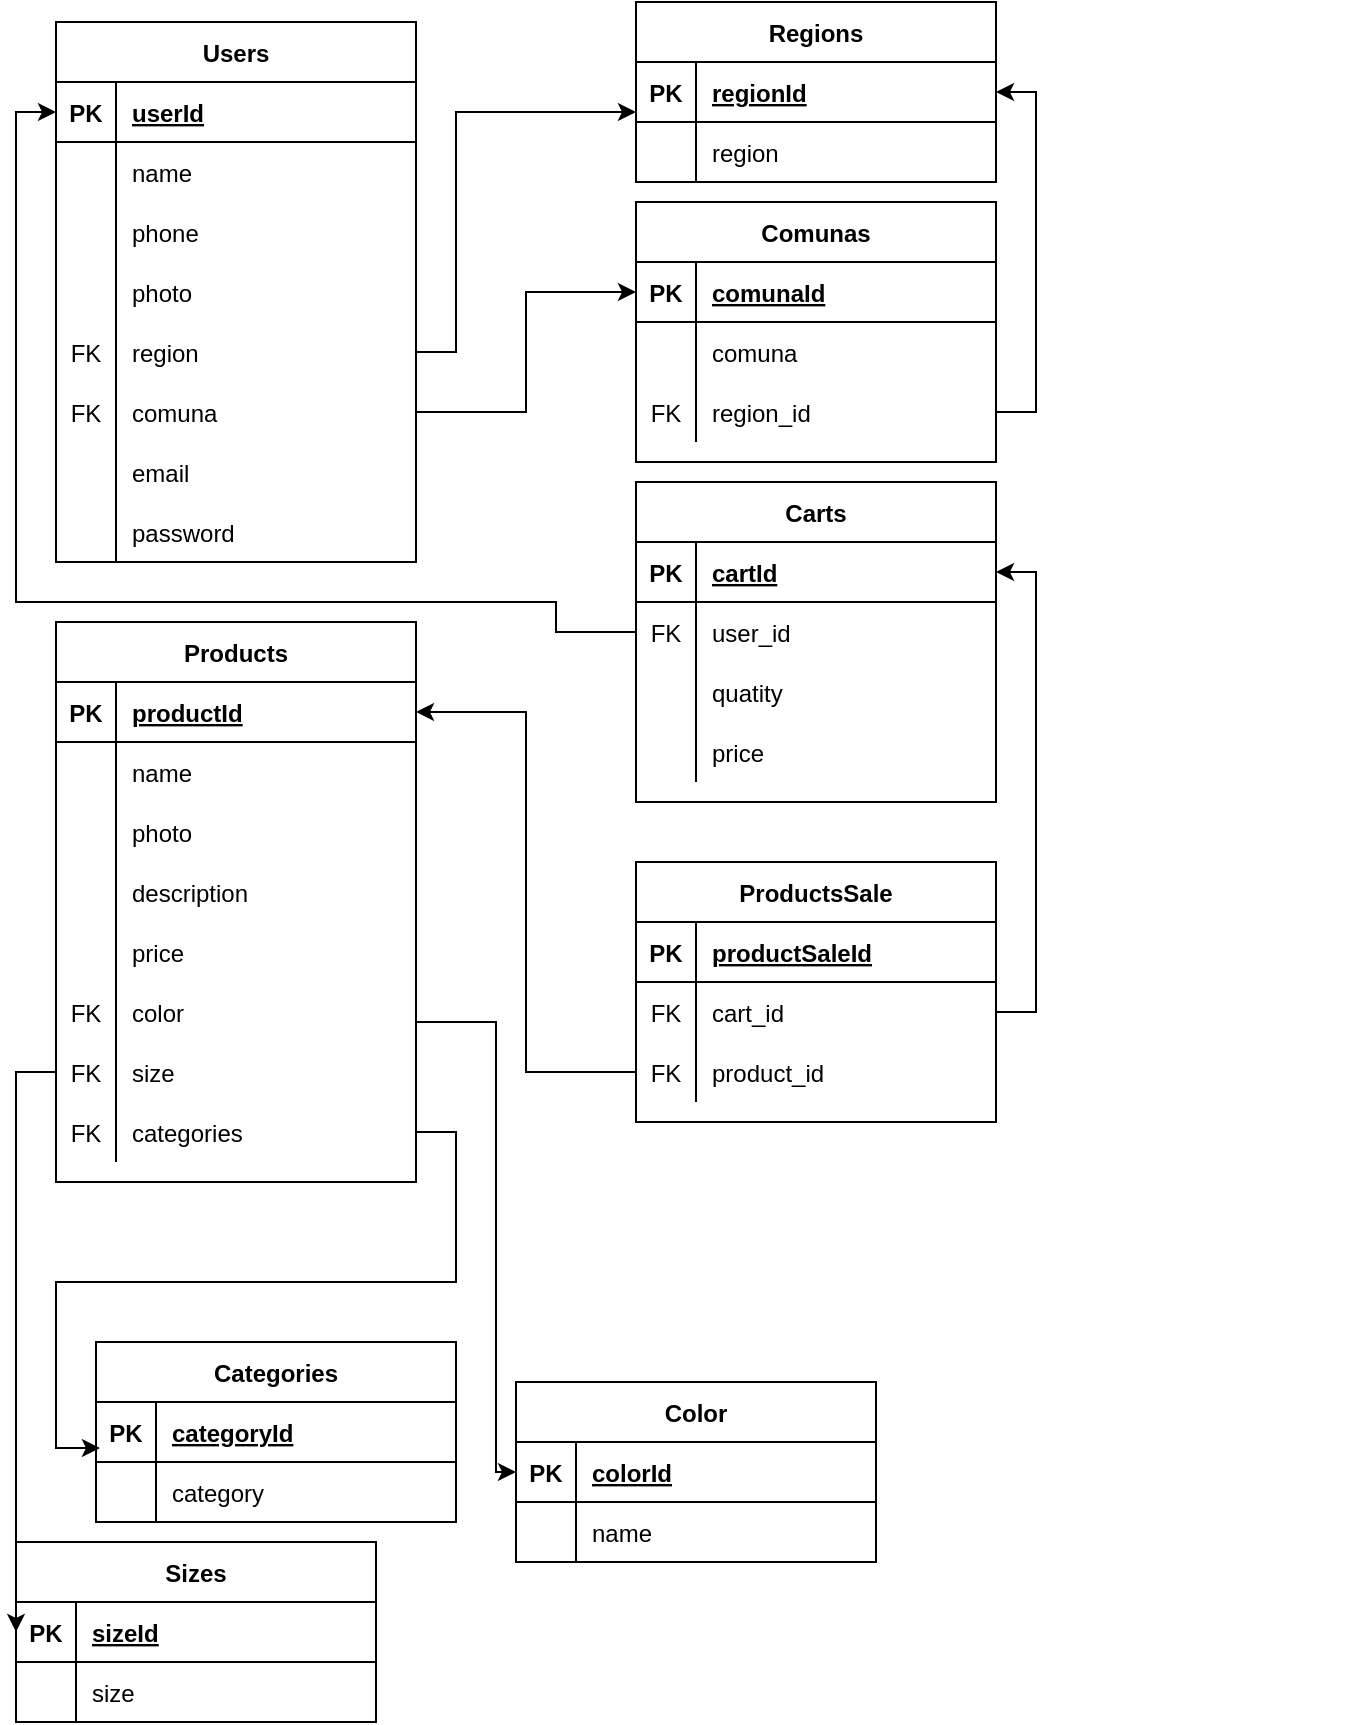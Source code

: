 <mxfile version="14.6.2" type="github">
  <diagram id="eKmeG7Pe0nA2a5U6Nq7D" name="Page-1">
    <mxGraphModel dx="1422" dy="762" grid="1" gridSize="10" guides="1" tooltips="1" connect="1" arrows="1" fold="1" page="1" pageScale="1" pageWidth="827" pageHeight="1169" math="0" shadow="0">
      <root>
        <mxCell id="0" />
        <mxCell id="1" parent="0" />
        <mxCell id="IjkU4p1Ry7HqAlJTSLxm-30" value="" style="group" vertex="1" connectable="0" parent="1">
          <mxGeometry x="500" y="310" width="180" height="280" as="geometry" />
        </mxCell>
        <mxCell id="IjkU4p1Ry7HqAlJTSLxm-31" value="" style="group" vertex="1" connectable="0" parent="IjkU4p1Ry7HqAlJTSLxm-30">
          <mxGeometry x="-470" y="-290" width="180" height="280" as="geometry" />
        </mxCell>
        <mxCell id="IjkU4p1Ry7HqAlJTSLxm-1" value="Users" style="shape=table;startSize=30;container=1;collapsible=1;childLayout=tableLayout;fixedRows=1;rowLines=0;fontStyle=1;align=center;resizeLast=1;" vertex="1" parent="IjkU4p1Ry7HqAlJTSLxm-31">
          <mxGeometry width="180" height="270" as="geometry" />
        </mxCell>
        <mxCell id="IjkU4p1Ry7HqAlJTSLxm-2" value="" style="shape=partialRectangle;collapsible=0;dropTarget=0;pointerEvents=0;fillColor=none;top=0;left=0;bottom=1;right=0;points=[[0,0.5],[1,0.5]];portConstraint=eastwest;" vertex="1" parent="IjkU4p1Ry7HqAlJTSLxm-1">
          <mxGeometry y="30" width="180" height="30" as="geometry" />
        </mxCell>
        <mxCell id="IjkU4p1Ry7HqAlJTSLxm-3" value="PK" style="shape=partialRectangle;connectable=0;fillColor=none;top=0;left=0;bottom=0;right=0;fontStyle=1;overflow=hidden;" vertex="1" parent="IjkU4p1Ry7HqAlJTSLxm-2">
          <mxGeometry width="30" height="30" as="geometry" />
        </mxCell>
        <mxCell id="IjkU4p1Ry7HqAlJTSLxm-4" value="userId" style="shape=partialRectangle;connectable=0;fillColor=none;top=0;left=0;bottom=0;right=0;align=left;spacingLeft=6;fontStyle=5;overflow=hidden;" vertex="1" parent="IjkU4p1Ry7HqAlJTSLxm-2">
          <mxGeometry x="30" width="150" height="30" as="geometry" />
        </mxCell>
        <mxCell id="IjkU4p1Ry7HqAlJTSLxm-5" value="" style="shape=partialRectangle;collapsible=0;dropTarget=0;pointerEvents=0;fillColor=none;top=0;left=0;bottom=0;right=0;points=[[0,0.5],[1,0.5]];portConstraint=eastwest;" vertex="1" parent="IjkU4p1Ry7HqAlJTSLxm-1">
          <mxGeometry y="60" width="180" height="30" as="geometry" />
        </mxCell>
        <mxCell id="IjkU4p1Ry7HqAlJTSLxm-6" value="" style="shape=partialRectangle;connectable=0;fillColor=none;top=0;left=0;bottom=0;right=0;editable=1;overflow=hidden;" vertex="1" parent="IjkU4p1Ry7HqAlJTSLxm-5">
          <mxGeometry width="30" height="30" as="geometry" />
        </mxCell>
        <mxCell id="IjkU4p1Ry7HqAlJTSLxm-7" value="name" style="shape=partialRectangle;connectable=0;fillColor=none;top=0;left=0;bottom=0;right=0;align=left;spacingLeft=6;overflow=hidden;" vertex="1" parent="IjkU4p1Ry7HqAlJTSLxm-5">
          <mxGeometry x="30" width="150" height="30" as="geometry" />
        </mxCell>
        <mxCell id="IjkU4p1Ry7HqAlJTSLxm-8" value="" style="shape=partialRectangle;collapsible=0;dropTarget=0;pointerEvents=0;fillColor=none;top=0;left=0;bottom=0;right=0;points=[[0,0.5],[1,0.5]];portConstraint=eastwest;" vertex="1" parent="IjkU4p1Ry7HqAlJTSLxm-1">
          <mxGeometry y="90" width="180" height="30" as="geometry" />
        </mxCell>
        <mxCell id="IjkU4p1Ry7HqAlJTSLxm-9" value="" style="shape=partialRectangle;connectable=0;fillColor=none;top=0;left=0;bottom=0;right=0;editable=1;overflow=hidden;" vertex="1" parent="IjkU4p1Ry7HqAlJTSLxm-8">
          <mxGeometry width="30" height="30" as="geometry" />
        </mxCell>
        <mxCell id="IjkU4p1Ry7HqAlJTSLxm-10" value="phone" style="shape=partialRectangle;connectable=0;fillColor=none;top=0;left=0;bottom=0;right=0;align=left;spacingLeft=6;overflow=hidden;" vertex="1" parent="IjkU4p1Ry7HqAlJTSLxm-8">
          <mxGeometry x="30" width="150" height="30" as="geometry" />
        </mxCell>
        <mxCell id="IjkU4p1Ry7HqAlJTSLxm-11" value="" style="shape=partialRectangle;collapsible=0;dropTarget=0;pointerEvents=0;fillColor=none;top=0;left=0;bottom=0;right=0;points=[[0,0.5],[1,0.5]];portConstraint=eastwest;" vertex="1" parent="IjkU4p1Ry7HqAlJTSLxm-1">
          <mxGeometry y="120" width="180" height="30" as="geometry" />
        </mxCell>
        <mxCell id="IjkU4p1Ry7HqAlJTSLxm-12" value="" style="shape=partialRectangle;connectable=0;fillColor=none;top=0;left=0;bottom=0;right=0;editable=1;overflow=hidden;" vertex="1" parent="IjkU4p1Ry7HqAlJTSLxm-11">
          <mxGeometry width="30" height="30" as="geometry" />
        </mxCell>
        <mxCell id="IjkU4p1Ry7HqAlJTSLxm-13" value="photo" style="shape=partialRectangle;connectable=0;fillColor=none;top=0;left=0;bottom=0;right=0;align=left;spacingLeft=6;overflow=hidden;" vertex="1" parent="IjkU4p1Ry7HqAlJTSLxm-11">
          <mxGeometry x="30" width="150" height="30" as="geometry" />
        </mxCell>
        <mxCell id="IjkU4p1Ry7HqAlJTSLxm-48" value="" style="shape=partialRectangle;collapsible=0;dropTarget=0;pointerEvents=0;fillColor=none;top=0;left=0;bottom=0;right=0;points=[[0,0.5],[1,0.5]];portConstraint=eastwest;" vertex="1" parent="IjkU4p1Ry7HqAlJTSLxm-1">
          <mxGeometry y="150" width="180" height="30" as="geometry" />
        </mxCell>
        <mxCell id="IjkU4p1Ry7HqAlJTSLxm-49" value="FK" style="shape=partialRectangle;connectable=0;fillColor=none;top=0;left=0;bottom=0;right=0;editable=1;overflow=hidden;" vertex="1" parent="IjkU4p1Ry7HqAlJTSLxm-48">
          <mxGeometry width="30" height="30" as="geometry" />
        </mxCell>
        <mxCell id="IjkU4p1Ry7HqAlJTSLxm-50" value="region" style="shape=partialRectangle;connectable=0;fillColor=none;top=0;left=0;bottom=0;right=0;align=left;spacingLeft=6;overflow=hidden;" vertex="1" parent="IjkU4p1Ry7HqAlJTSLxm-48">
          <mxGeometry x="30" width="150" height="30" as="geometry" />
        </mxCell>
        <mxCell id="IjkU4p1Ry7HqAlJTSLxm-67" value="" style="shape=partialRectangle;collapsible=0;dropTarget=0;pointerEvents=0;fillColor=none;top=0;left=0;bottom=0;right=0;points=[[0,0.5],[1,0.5]];portConstraint=eastwest;" vertex="1" parent="IjkU4p1Ry7HqAlJTSLxm-1">
          <mxGeometry y="180" width="180" height="30" as="geometry" />
        </mxCell>
        <mxCell id="IjkU4p1Ry7HqAlJTSLxm-68" value="" style="shape=partialRectangle;connectable=0;fillColor=none;top=0;left=0;bottom=0;right=0;editable=1;overflow=hidden;" vertex="1" parent="IjkU4p1Ry7HqAlJTSLxm-67">
          <mxGeometry width="30" height="30" as="geometry" />
        </mxCell>
        <mxCell id="IjkU4p1Ry7HqAlJTSLxm-69" value="comuna" style="shape=partialRectangle;connectable=0;fillColor=none;top=0;left=0;bottom=0;right=0;align=left;spacingLeft=6;overflow=hidden;" vertex="1" parent="IjkU4p1Ry7HqAlJTSLxm-67">
          <mxGeometry x="30" width="150" height="30" as="geometry" />
        </mxCell>
        <mxCell id="IjkU4p1Ry7HqAlJTSLxm-70" value="" style="shape=partialRectangle;collapsible=0;dropTarget=0;pointerEvents=0;fillColor=none;top=0;left=0;bottom=0;right=0;points=[[0,0.5],[1,0.5]];portConstraint=eastwest;" vertex="1" parent="IjkU4p1Ry7HqAlJTSLxm-1">
          <mxGeometry y="210" width="180" height="30" as="geometry" />
        </mxCell>
        <mxCell id="IjkU4p1Ry7HqAlJTSLxm-71" value="" style="shape=partialRectangle;connectable=0;fillColor=none;top=0;left=0;bottom=0;right=0;editable=1;overflow=hidden;" vertex="1" parent="IjkU4p1Ry7HqAlJTSLxm-70">
          <mxGeometry width="30" height="30" as="geometry" />
        </mxCell>
        <mxCell id="IjkU4p1Ry7HqAlJTSLxm-72" value="email" style="shape=partialRectangle;connectable=0;fillColor=none;top=0;left=0;bottom=0;right=0;align=left;spacingLeft=6;overflow=hidden;" vertex="1" parent="IjkU4p1Ry7HqAlJTSLxm-70">
          <mxGeometry x="30" width="150" height="30" as="geometry" />
        </mxCell>
        <mxCell id="IjkU4p1Ry7HqAlJTSLxm-73" value="" style="shape=partialRectangle;collapsible=0;dropTarget=0;pointerEvents=0;fillColor=none;top=0;left=0;bottom=0;right=0;points=[[0,0.5],[1,0.5]];portConstraint=eastwest;" vertex="1" parent="IjkU4p1Ry7HqAlJTSLxm-1">
          <mxGeometry y="240" width="180" height="30" as="geometry" />
        </mxCell>
        <mxCell id="IjkU4p1Ry7HqAlJTSLxm-74" value="" style="shape=partialRectangle;connectable=0;fillColor=none;top=0;left=0;bottom=0;right=0;editable=1;overflow=hidden;" vertex="1" parent="IjkU4p1Ry7HqAlJTSLxm-73">
          <mxGeometry width="30" height="30" as="geometry" />
        </mxCell>
        <mxCell id="IjkU4p1Ry7HqAlJTSLxm-75" value="password" style="shape=partialRectangle;connectable=0;fillColor=none;top=0;left=0;bottom=0;right=0;align=left;spacingLeft=6;overflow=hidden;" vertex="1" parent="IjkU4p1Ry7HqAlJTSLxm-73">
          <mxGeometry x="30" width="150" height="30" as="geometry" />
        </mxCell>
        <mxCell id="IjkU4p1Ry7HqAlJTSLxm-14" value="" style="shape=partialRectangle;collapsible=0;dropTarget=0;pointerEvents=0;fillColor=none;top=0;left=0;bottom=0;right=0;points=[[0,0.5],[1,0.5]];portConstraint=eastwest;" vertex="1" parent="IjkU4p1Ry7HqAlJTSLxm-31">
          <mxGeometry y="150" width="180" height="30" as="geometry" />
        </mxCell>
        <mxCell id="IjkU4p1Ry7HqAlJTSLxm-17" value="" style="shape=partialRectangle;collapsible=0;dropTarget=0;pointerEvents=0;fillColor=none;top=0;left=0;bottom=0;right=0;points=[[0,0.5],[1,0.5]];portConstraint=eastwest;" vertex="1" parent="IjkU4p1Ry7HqAlJTSLxm-31">
          <mxGeometry y="180" width="180" height="30" as="geometry" />
        </mxCell>
        <mxCell id="IjkU4p1Ry7HqAlJTSLxm-18" value="FK" style="shape=partialRectangle;connectable=0;fillColor=none;top=0;left=0;bottom=0;right=0;editable=1;overflow=hidden;" vertex="1" parent="IjkU4p1Ry7HqAlJTSLxm-17">
          <mxGeometry width="30" height="30" as="geometry" />
        </mxCell>
        <mxCell id="IjkU4p1Ry7HqAlJTSLxm-23" value="" style="shape=partialRectangle;collapsible=0;dropTarget=0;pointerEvents=0;fillColor=none;top=0;left=0;bottom=0;right=0;points=[[0,0.5],[1,0.5]];portConstraint=eastwest;" vertex="1" parent="IjkU4p1Ry7HqAlJTSLxm-31">
          <mxGeometry y="245" width="180" height="30" as="geometry" />
        </mxCell>
        <mxCell id="IjkU4p1Ry7HqAlJTSLxm-24" value="" style="shape=partialRectangle;connectable=0;fillColor=none;top=0;left=0;bottom=0;right=0;editable=1;overflow=hidden;" vertex="1" parent="IjkU4p1Ry7HqAlJTSLxm-23">
          <mxGeometry width="30" height="30" as="geometry" />
        </mxCell>
        <mxCell id="IjkU4p1Ry7HqAlJTSLxm-32" value="Products" style="shape=table;startSize=30;container=1;collapsible=1;childLayout=tableLayout;fixedRows=1;rowLines=0;fontStyle=1;align=center;resizeLast=1;" vertex="1" parent="1">
          <mxGeometry x="30" y="320" width="180" height="280" as="geometry" />
        </mxCell>
        <mxCell id="IjkU4p1Ry7HqAlJTSLxm-33" value="" style="shape=partialRectangle;collapsible=0;dropTarget=0;pointerEvents=0;fillColor=none;top=0;left=0;bottom=1;right=0;points=[[0,0.5],[1,0.5]];portConstraint=eastwest;" vertex="1" parent="IjkU4p1Ry7HqAlJTSLxm-32">
          <mxGeometry y="30" width="180" height="30" as="geometry" />
        </mxCell>
        <mxCell id="IjkU4p1Ry7HqAlJTSLxm-34" value="PK" style="shape=partialRectangle;connectable=0;fillColor=none;top=0;left=0;bottom=0;right=0;fontStyle=1;overflow=hidden;" vertex="1" parent="IjkU4p1Ry7HqAlJTSLxm-33">
          <mxGeometry width="30" height="30" as="geometry" />
        </mxCell>
        <mxCell id="IjkU4p1Ry7HqAlJTSLxm-35" value="productId" style="shape=partialRectangle;connectable=0;fillColor=none;top=0;left=0;bottom=0;right=0;align=left;spacingLeft=6;fontStyle=5;overflow=hidden;" vertex="1" parent="IjkU4p1Ry7HqAlJTSLxm-33">
          <mxGeometry x="30" width="150" height="30" as="geometry" />
        </mxCell>
        <mxCell id="IjkU4p1Ry7HqAlJTSLxm-36" value="" style="shape=partialRectangle;collapsible=0;dropTarget=0;pointerEvents=0;fillColor=none;top=0;left=0;bottom=0;right=0;points=[[0,0.5],[1,0.5]];portConstraint=eastwest;" vertex="1" parent="IjkU4p1Ry7HqAlJTSLxm-32">
          <mxGeometry y="60" width="180" height="30" as="geometry" />
        </mxCell>
        <mxCell id="IjkU4p1Ry7HqAlJTSLxm-37" value="" style="shape=partialRectangle;connectable=0;fillColor=none;top=0;left=0;bottom=0;right=0;editable=1;overflow=hidden;" vertex="1" parent="IjkU4p1Ry7HqAlJTSLxm-36">
          <mxGeometry width="30" height="30" as="geometry" />
        </mxCell>
        <mxCell id="IjkU4p1Ry7HqAlJTSLxm-38" value="name" style="shape=partialRectangle;connectable=0;fillColor=none;top=0;left=0;bottom=0;right=0;align=left;spacingLeft=6;overflow=hidden;" vertex="1" parent="IjkU4p1Ry7HqAlJTSLxm-36">
          <mxGeometry x="30" width="150" height="30" as="geometry" />
        </mxCell>
        <mxCell id="IjkU4p1Ry7HqAlJTSLxm-39" value="" style="shape=partialRectangle;collapsible=0;dropTarget=0;pointerEvents=0;fillColor=none;top=0;left=0;bottom=0;right=0;points=[[0,0.5],[1,0.5]];portConstraint=eastwest;" vertex="1" parent="IjkU4p1Ry7HqAlJTSLxm-32">
          <mxGeometry y="90" width="180" height="30" as="geometry" />
        </mxCell>
        <mxCell id="IjkU4p1Ry7HqAlJTSLxm-40" value="" style="shape=partialRectangle;connectable=0;fillColor=none;top=0;left=0;bottom=0;right=0;editable=1;overflow=hidden;" vertex="1" parent="IjkU4p1Ry7HqAlJTSLxm-39">
          <mxGeometry width="30" height="30" as="geometry" />
        </mxCell>
        <mxCell id="IjkU4p1Ry7HqAlJTSLxm-41" value="photo" style="shape=partialRectangle;connectable=0;fillColor=none;top=0;left=0;bottom=0;right=0;align=left;spacingLeft=6;overflow=hidden;" vertex="1" parent="IjkU4p1Ry7HqAlJTSLxm-39">
          <mxGeometry x="30" width="150" height="30" as="geometry" />
        </mxCell>
        <mxCell id="IjkU4p1Ry7HqAlJTSLxm-42" value="" style="shape=partialRectangle;collapsible=0;dropTarget=0;pointerEvents=0;fillColor=none;top=0;left=0;bottom=0;right=0;points=[[0,0.5],[1,0.5]];portConstraint=eastwest;" vertex="1" parent="IjkU4p1Ry7HqAlJTSLxm-32">
          <mxGeometry y="120" width="180" height="30" as="geometry" />
        </mxCell>
        <mxCell id="IjkU4p1Ry7HqAlJTSLxm-43" value="" style="shape=partialRectangle;connectable=0;fillColor=none;top=0;left=0;bottom=0;right=0;editable=1;overflow=hidden;" vertex="1" parent="IjkU4p1Ry7HqAlJTSLxm-42">
          <mxGeometry width="30" height="30" as="geometry" />
        </mxCell>
        <mxCell id="IjkU4p1Ry7HqAlJTSLxm-44" value="description" style="shape=partialRectangle;connectable=0;fillColor=none;top=0;left=0;bottom=0;right=0;align=left;spacingLeft=6;overflow=hidden;" vertex="1" parent="IjkU4p1Ry7HqAlJTSLxm-42">
          <mxGeometry x="30" width="150" height="30" as="geometry" />
        </mxCell>
        <mxCell id="IjkU4p1Ry7HqAlJTSLxm-45" value="" style="shape=partialRectangle;collapsible=0;dropTarget=0;pointerEvents=0;fillColor=none;top=0;left=0;bottom=0;right=0;points=[[0,0.5],[1,0.5]];portConstraint=eastwest;" vertex="1" parent="IjkU4p1Ry7HqAlJTSLxm-32">
          <mxGeometry y="150" width="180" height="30" as="geometry" />
        </mxCell>
        <mxCell id="IjkU4p1Ry7HqAlJTSLxm-46" value="" style="shape=partialRectangle;connectable=0;fillColor=none;top=0;left=0;bottom=0;right=0;editable=1;overflow=hidden;" vertex="1" parent="IjkU4p1Ry7HqAlJTSLxm-45">
          <mxGeometry width="30" height="30" as="geometry" />
        </mxCell>
        <mxCell id="IjkU4p1Ry7HqAlJTSLxm-47" value="price" style="shape=partialRectangle;connectable=0;fillColor=none;top=0;left=0;bottom=0;right=0;align=left;spacingLeft=6;overflow=hidden;" vertex="1" parent="IjkU4p1Ry7HqAlJTSLxm-45">
          <mxGeometry x="30" width="150" height="30" as="geometry" />
        </mxCell>
        <mxCell id="IjkU4p1Ry7HqAlJTSLxm-76" value="" style="shape=partialRectangle;collapsible=0;dropTarget=0;pointerEvents=0;fillColor=none;top=0;left=0;bottom=0;right=0;points=[[0,0.5],[1,0.5]];portConstraint=eastwest;" vertex="1" parent="IjkU4p1Ry7HqAlJTSLxm-32">
          <mxGeometry y="180" width="180" height="30" as="geometry" />
        </mxCell>
        <mxCell id="IjkU4p1Ry7HqAlJTSLxm-77" value="FK" style="shape=partialRectangle;connectable=0;fillColor=none;top=0;left=0;bottom=0;right=0;editable=1;overflow=hidden;" vertex="1" parent="IjkU4p1Ry7HqAlJTSLxm-76">
          <mxGeometry width="30" height="30" as="geometry" />
        </mxCell>
        <mxCell id="IjkU4p1Ry7HqAlJTSLxm-78" value="color" style="shape=partialRectangle;connectable=0;fillColor=none;top=0;left=0;bottom=0;right=0;align=left;spacingLeft=6;overflow=hidden;" vertex="1" parent="IjkU4p1Ry7HqAlJTSLxm-76">
          <mxGeometry x="30" width="150" height="30" as="geometry" />
        </mxCell>
        <mxCell id="IjkU4p1Ry7HqAlJTSLxm-79" value="" style="shape=partialRectangle;collapsible=0;dropTarget=0;pointerEvents=0;fillColor=none;top=0;left=0;bottom=0;right=0;points=[[0,0.5],[1,0.5]];portConstraint=eastwest;" vertex="1" parent="IjkU4p1Ry7HqAlJTSLxm-32">
          <mxGeometry y="210" width="180" height="30" as="geometry" />
        </mxCell>
        <mxCell id="IjkU4p1Ry7HqAlJTSLxm-80" value="FK" style="shape=partialRectangle;connectable=0;fillColor=none;top=0;left=0;bottom=0;right=0;editable=1;overflow=hidden;" vertex="1" parent="IjkU4p1Ry7HqAlJTSLxm-79">
          <mxGeometry width="30" height="30" as="geometry" />
        </mxCell>
        <mxCell id="IjkU4p1Ry7HqAlJTSLxm-81" value="size" style="shape=partialRectangle;connectable=0;fillColor=none;top=0;left=0;bottom=0;right=0;align=left;spacingLeft=6;overflow=hidden;" vertex="1" parent="IjkU4p1Ry7HqAlJTSLxm-79">
          <mxGeometry x="30" width="150" height="30" as="geometry" />
        </mxCell>
        <mxCell id="IjkU4p1Ry7HqAlJTSLxm-82" value="" style="shape=partialRectangle;collapsible=0;dropTarget=0;pointerEvents=0;fillColor=none;top=0;left=0;bottom=0;right=0;points=[[0,0.5],[1,0.5]];portConstraint=eastwest;" vertex="1" parent="IjkU4p1Ry7HqAlJTSLxm-32">
          <mxGeometry y="240" width="180" height="30" as="geometry" />
        </mxCell>
        <mxCell id="IjkU4p1Ry7HqAlJTSLxm-83" value="FK" style="shape=partialRectangle;connectable=0;fillColor=none;top=0;left=0;bottom=0;right=0;editable=1;overflow=hidden;" vertex="1" parent="IjkU4p1Ry7HqAlJTSLxm-82">
          <mxGeometry width="30" height="30" as="geometry" />
        </mxCell>
        <mxCell id="IjkU4p1Ry7HqAlJTSLxm-84" value="categories" style="shape=partialRectangle;connectable=0;fillColor=none;top=0;left=0;bottom=0;right=0;align=left;spacingLeft=6;overflow=hidden;" vertex="1" parent="IjkU4p1Ry7HqAlJTSLxm-82">
          <mxGeometry x="30" width="150" height="30" as="geometry" />
        </mxCell>
        <mxCell id="IjkU4p1Ry7HqAlJTSLxm-85" value="Color" style="shape=table;startSize=30;container=1;collapsible=1;childLayout=tableLayout;fixedRows=1;rowLines=0;fontStyle=1;align=center;resizeLast=1;" vertex="1" parent="1">
          <mxGeometry x="260" y="700" width="180" height="90" as="geometry" />
        </mxCell>
        <mxCell id="IjkU4p1Ry7HqAlJTSLxm-86" value="" style="shape=partialRectangle;collapsible=0;dropTarget=0;pointerEvents=0;fillColor=none;top=0;left=0;bottom=1;right=0;points=[[0,0.5],[1,0.5]];portConstraint=eastwest;" vertex="1" parent="IjkU4p1Ry7HqAlJTSLxm-85">
          <mxGeometry y="30" width="180" height="30" as="geometry" />
        </mxCell>
        <mxCell id="IjkU4p1Ry7HqAlJTSLxm-87" value="PK" style="shape=partialRectangle;connectable=0;fillColor=none;top=0;left=0;bottom=0;right=0;fontStyle=1;overflow=hidden;" vertex="1" parent="IjkU4p1Ry7HqAlJTSLxm-86">
          <mxGeometry width="30" height="30" as="geometry" />
        </mxCell>
        <mxCell id="IjkU4p1Ry7HqAlJTSLxm-88" value="colorId" style="shape=partialRectangle;connectable=0;fillColor=none;top=0;left=0;bottom=0;right=0;align=left;spacingLeft=6;fontStyle=5;overflow=hidden;" vertex="1" parent="IjkU4p1Ry7HqAlJTSLxm-86">
          <mxGeometry x="30" width="150" height="30" as="geometry" />
        </mxCell>
        <mxCell id="IjkU4p1Ry7HqAlJTSLxm-89" value="" style="shape=partialRectangle;collapsible=0;dropTarget=0;pointerEvents=0;fillColor=none;top=0;left=0;bottom=0;right=0;points=[[0,0.5],[1,0.5]];portConstraint=eastwest;" vertex="1" parent="IjkU4p1Ry7HqAlJTSLxm-85">
          <mxGeometry y="60" width="180" height="30" as="geometry" />
        </mxCell>
        <mxCell id="IjkU4p1Ry7HqAlJTSLxm-90" value="" style="shape=partialRectangle;connectable=0;fillColor=none;top=0;left=0;bottom=0;right=0;editable=1;overflow=hidden;" vertex="1" parent="IjkU4p1Ry7HqAlJTSLxm-89">
          <mxGeometry width="30" height="30" as="geometry" />
        </mxCell>
        <mxCell id="IjkU4p1Ry7HqAlJTSLxm-91" value="name" style="shape=partialRectangle;connectable=0;fillColor=none;top=0;left=0;bottom=0;right=0;align=left;spacingLeft=6;overflow=hidden;" vertex="1" parent="IjkU4p1Ry7HqAlJTSLxm-89">
          <mxGeometry x="30" width="150" height="30" as="geometry" />
        </mxCell>
        <mxCell id="IjkU4p1Ry7HqAlJTSLxm-98" style="edgeStyle=orthogonalEdgeStyle;rounded=0;orthogonalLoop=1;jettySize=auto;html=1;entryX=0;entryY=0.5;entryDx=0;entryDy=0;exitX=1;exitY=0.5;exitDx=0;exitDy=0;" edge="1" parent="1" source="IjkU4p1Ry7HqAlJTSLxm-76" target="IjkU4p1Ry7HqAlJTSLxm-86">
          <mxGeometry relative="1" as="geometry">
            <Array as="points">
              <mxPoint x="210" y="520" />
              <mxPoint x="250" y="520" />
            </Array>
          </mxGeometry>
        </mxCell>
        <mxCell id="IjkU4p1Ry7HqAlJTSLxm-100" style="edgeStyle=orthogonalEdgeStyle;rounded=0;orthogonalLoop=1;jettySize=auto;html=1;entryX=0;entryY=0.5;entryDx=0;entryDy=0;" edge="1" parent="1" source="IjkU4p1Ry7HqAlJTSLxm-79" target="IjkU4p1Ry7HqAlJTSLxm-102">
          <mxGeometry relative="1" as="geometry">
            <mxPoint x="320" y="570" as="targetPoint" />
            <Array as="points">
              <mxPoint x="10" y="545" />
            </Array>
          </mxGeometry>
        </mxCell>
        <mxCell id="IjkU4p1Ry7HqAlJTSLxm-101" value="Sizes" style="shape=table;startSize=30;container=1;collapsible=1;childLayout=tableLayout;fixedRows=1;rowLines=0;fontStyle=1;align=center;resizeLast=1;fillColor=#ffffff;gradientColor=none;" vertex="1" parent="1">
          <mxGeometry x="10" y="780" width="180" height="90" as="geometry" />
        </mxCell>
        <mxCell id="IjkU4p1Ry7HqAlJTSLxm-102" value="" style="shape=partialRectangle;collapsible=0;dropTarget=0;pointerEvents=0;fillColor=none;top=0;left=0;bottom=1;right=0;points=[[0,0.5],[1,0.5]];portConstraint=eastwest;" vertex="1" parent="IjkU4p1Ry7HqAlJTSLxm-101">
          <mxGeometry y="30" width="180" height="30" as="geometry" />
        </mxCell>
        <mxCell id="IjkU4p1Ry7HqAlJTSLxm-103" value="PK" style="shape=partialRectangle;connectable=0;fillColor=none;top=0;left=0;bottom=0;right=0;fontStyle=1;overflow=hidden;" vertex="1" parent="IjkU4p1Ry7HqAlJTSLxm-102">
          <mxGeometry width="30" height="30" as="geometry" />
        </mxCell>
        <mxCell id="IjkU4p1Ry7HqAlJTSLxm-104" value="sizeId" style="shape=partialRectangle;connectable=0;fillColor=none;top=0;left=0;bottom=0;right=0;align=left;spacingLeft=6;fontStyle=5;overflow=hidden;" vertex="1" parent="IjkU4p1Ry7HqAlJTSLxm-102">
          <mxGeometry x="30" width="150" height="30" as="geometry" />
        </mxCell>
        <mxCell id="IjkU4p1Ry7HqAlJTSLxm-105" value="" style="shape=partialRectangle;collapsible=0;dropTarget=0;pointerEvents=0;fillColor=none;top=0;left=0;bottom=0;right=0;points=[[0,0.5],[1,0.5]];portConstraint=eastwest;" vertex="1" parent="IjkU4p1Ry7HqAlJTSLxm-101">
          <mxGeometry y="60" width="180" height="30" as="geometry" />
        </mxCell>
        <mxCell id="IjkU4p1Ry7HqAlJTSLxm-106" value="" style="shape=partialRectangle;connectable=0;fillColor=none;top=0;left=0;bottom=0;right=0;editable=1;overflow=hidden;" vertex="1" parent="IjkU4p1Ry7HqAlJTSLxm-105">
          <mxGeometry width="30" height="30" as="geometry" />
        </mxCell>
        <mxCell id="IjkU4p1Ry7HqAlJTSLxm-107" value="size" style="shape=partialRectangle;connectable=0;fillColor=none;top=0;left=0;bottom=0;right=0;align=left;spacingLeft=6;overflow=hidden;" vertex="1" parent="IjkU4p1Ry7HqAlJTSLxm-105">
          <mxGeometry x="30" width="150" height="30" as="geometry" />
        </mxCell>
        <mxCell id="IjkU4p1Ry7HqAlJTSLxm-114" value="Categories" style="shape=table;startSize=30;container=1;collapsible=1;childLayout=tableLayout;fixedRows=1;rowLines=0;fontStyle=1;align=center;resizeLast=1;fillColor=#ffffff;gradientColor=none;" vertex="1" parent="1">
          <mxGeometry x="50" y="680" width="180" height="90" as="geometry" />
        </mxCell>
        <mxCell id="IjkU4p1Ry7HqAlJTSLxm-115" value="" style="shape=partialRectangle;collapsible=0;dropTarget=0;pointerEvents=0;fillColor=none;top=0;left=0;bottom=1;right=0;points=[[0,0.5],[1,0.5]];portConstraint=eastwest;" vertex="1" parent="IjkU4p1Ry7HqAlJTSLxm-114">
          <mxGeometry y="30" width="180" height="30" as="geometry" />
        </mxCell>
        <mxCell id="IjkU4p1Ry7HqAlJTSLxm-116" value="PK" style="shape=partialRectangle;connectable=0;fillColor=none;top=0;left=0;bottom=0;right=0;fontStyle=1;overflow=hidden;" vertex="1" parent="IjkU4p1Ry7HqAlJTSLxm-115">
          <mxGeometry width="30" height="30" as="geometry" />
        </mxCell>
        <mxCell id="IjkU4p1Ry7HqAlJTSLxm-117" value="categoryId" style="shape=partialRectangle;connectable=0;fillColor=none;top=0;left=0;bottom=0;right=0;align=left;spacingLeft=6;fontStyle=5;overflow=hidden;" vertex="1" parent="IjkU4p1Ry7HqAlJTSLxm-115">
          <mxGeometry x="30" width="150" height="30" as="geometry" />
        </mxCell>
        <mxCell id="IjkU4p1Ry7HqAlJTSLxm-118" value="" style="shape=partialRectangle;collapsible=0;dropTarget=0;pointerEvents=0;fillColor=none;top=0;left=0;bottom=0;right=0;points=[[0,0.5],[1,0.5]];portConstraint=eastwest;" vertex="1" parent="IjkU4p1Ry7HqAlJTSLxm-114">
          <mxGeometry y="60" width="180" height="30" as="geometry" />
        </mxCell>
        <mxCell id="IjkU4p1Ry7HqAlJTSLxm-119" value="" style="shape=partialRectangle;connectable=0;fillColor=none;top=0;left=0;bottom=0;right=0;editable=1;overflow=hidden;" vertex="1" parent="IjkU4p1Ry7HqAlJTSLxm-118">
          <mxGeometry width="30" height="30" as="geometry" />
        </mxCell>
        <mxCell id="IjkU4p1Ry7HqAlJTSLxm-120" value="category" style="shape=partialRectangle;connectable=0;fillColor=none;top=0;left=0;bottom=0;right=0;align=left;spacingLeft=6;overflow=hidden;" vertex="1" parent="IjkU4p1Ry7HqAlJTSLxm-118">
          <mxGeometry x="30" width="150" height="30" as="geometry" />
        </mxCell>
        <mxCell id="IjkU4p1Ry7HqAlJTSLxm-127" style="edgeStyle=orthogonalEdgeStyle;rounded=0;orthogonalLoop=1;jettySize=auto;html=1;entryX=0.011;entryY=0.767;entryDx=0;entryDy=0;entryPerimeter=0;" edge="1" parent="1" source="IjkU4p1Ry7HqAlJTSLxm-82" target="IjkU4p1Ry7HqAlJTSLxm-115">
          <mxGeometry relative="1" as="geometry" />
        </mxCell>
        <mxCell id="IjkU4p1Ry7HqAlJTSLxm-128" value="Regions" style="shape=table;startSize=30;container=1;collapsible=1;childLayout=tableLayout;fixedRows=1;rowLines=0;fontStyle=1;align=center;resizeLast=1;fillColor=#ffffff;gradientColor=none;" vertex="1" parent="1">
          <mxGeometry x="320" y="10" width="180" height="90" as="geometry" />
        </mxCell>
        <mxCell id="IjkU4p1Ry7HqAlJTSLxm-129" value="" style="shape=partialRectangle;collapsible=0;dropTarget=0;pointerEvents=0;fillColor=none;top=0;left=0;bottom=1;right=0;points=[[0,0.5],[1,0.5]];portConstraint=eastwest;" vertex="1" parent="IjkU4p1Ry7HqAlJTSLxm-128">
          <mxGeometry y="30" width="180" height="30" as="geometry" />
        </mxCell>
        <mxCell id="IjkU4p1Ry7HqAlJTSLxm-130" value="PK" style="shape=partialRectangle;connectable=0;fillColor=none;top=0;left=0;bottom=0;right=0;fontStyle=1;overflow=hidden;" vertex="1" parent="IjkU4p1Ry7HqAlJTSLxm-129">
          <mxGeometry width="30" height="30" as="geometry" />
        </mxCell>
        <mxCell id="IjkU4p1Ry7HqAlJTSLxm-131" value="regionId" style="shape=partialRectangle;connectable=0;fillColor=none;top=0;left=0;bottom=0;right=0;align=left;spacingLeft=6;fontStyle=5;overflow=hidden;" vertex="1" parent="IjkU4p1Ry7HqAlJTSLxm-129">
          <mxGeometry x="30" width="150" height="30" as="geometry" />
        </mxCell>
        <mxCell id="IjkU4p1Ry7HqAlJTSLxm-132" value="" style="shape=partialRectangle;collapsible=0;dropTarget=0;pointerEvents=0;fillColor=none;top=0;left=0;bottom=0;right=0;points=[[0,0.5],[1,0.5]];portConstraint=eastwest;" vertex="1" parent="IjkU4p1Ry7HqAlJTSLxm-128">
          <mxGeometry y="60" width="180" height="30" as="geometry" />
        </mxCell>
        <mxCell id="IjkU4p1Ry7HqAlJTSLxm-133" value="" style="shape=partialRectangle;connectable=0;fillColor=none;top=0;left=0;bottom=0;right=0;editable=1;overflow=hidden;" vertex="1" parent="IjkU4p1Ry7HqAlJTSLxm-132">
          <mxGeometry width="30" height="30" as="geometry" />
        </mxCell>
        <mxCell id="IjkU4p1Ry7HqAlJTSLxm-134" value="region" style="shape=partialRectangle;connectable=0;fillColor=none;top=0;left=0;bottom=0;right=0;align=left;spacingLeft=6;overflow=hidden;" vertex="1" parent="IjkU4p1Ry7HqAlJTSLxm-132">
          <mxGeometry x="30" width="150" height="30" as="geometry" />
        </mxCell>
        <mxCell id="IjkU4p1Ry7HqAlJTSLxm-141" value="Comunas" style="shape=table;startSize=30;container=1;collapsible=1;childLayout=tableLayout;fixedRows=1;rowLines=0;fontStyle=1;align=center;resizeLast=1;fillColor=#ffffff;gradientColor=none;" vertex="1" parent="1">
          <mxGeometry x="320" y="110" width="180" height="130" as="geometry" />
        </mxCell>
        <mxCell id="IjkU4p1Ry7HqAlJTSLxm-142" value="" style="shape=partialRectangle;collapsible=0;dropTarget=0;pointerEvents=0;fillColor=none;top=0;left=0;bottom=1;right=0;points=[[0,0.5],[1,0.5]];portConstraint=eastwest;" vertex="1" parent="IjkU4p1Ry7HqAlJTSLxm-141">
          <mxGeometry y="30" width="180" height="30" as="geometry" />
        </mxCell>
        <mxCell id="IjkU4p1Ry7HqAlJTSLxm-143" value="PK" style="shape=partialRectangle;connectable=0;fillColor=none;top=0;left=0;bottom=0;right=0;fontStyle=1;overflow=hidden;" vertex="1" parent="IjkU4p1Ry7HqAlJTSLxm-142">
          <mxGeometry width="30" height="30" as="geometry" />
        </mxCell>
        <mxCell id="IjkU4p1Ry7HqAlJTSLxm-144" value="comunaId" style="shape=partialRectangle;connectable=0;fillColor=none;top=0;left=0;bottom=0;right=0;align=left;spacingLeft=6;fontStyle=5;overflow=hidden;" vertex="1" parent="IjkU4p1Ry7HqAlJTSLxm-142">
          <mxGeometry x="30" width="150" height="30" as="geometry" />
        </mxCell>
        <mxCell id="IjkU4p1Ry7HqAlJTSLxm-145" value="" style="shape=partialRectangle;collapsible=0;dropTarget=0;pointerEvents=0;fillColor=none;top=0;left=0;bottom=0;right=0;points=[[0,0.5],[1,0.5]];portConstraint=eastwest;" vertex="1" parent="IjkU4p1Ry7HqAlJTSLxm-141">
          <mxGeometry y="60" width="180" height="30" as="geometry" />
        </mxCell>
        <mxCell id="IjkU4p1Ry7HqAlJTSLxm-146" value="" style="shape=partialRectangle;connectable=0;fillColor=none;top=0;left=0;bottom=0;right=0;editable=1;overflow=hidden;" vertex="1" parent="IjkU4p1Ry7HqAlJTSLxm-145">
          <mxGeometry width="30" height="30" as="geometry" />
        </mxCell>
        <mxCell id="IjkU4p1Ry7HqAlJTSLxm-147" value="comuna" style="shape=partialRectangle;connectable=0;fillColor=none;top=0;left=0;bottom=0;right=0;align=left;spacingLeft=6;overflow=hidden;" vertex="1" parent="IjkU4p1Ry7HqAlJTSLxm-145">
          <mxGeometry x="30" width="150" height="30" as="geometry" />
        </mxCell>
        <mxCell id="IjkU4p1Ry7HqAlJTSLxm-154" value="" style="shape=partialRectangle;collapsible=0;dropTarget=0;pointerEvents=0;fillColor=none;top=0;left=0;bottom=0;right=0;points=[[0,0.5],[1,0.5]];portConstraint=eastwest;" vertex="1" parent="IjkU4p1Ry7HqAlJTSLxm-141">
          <mxGeometry y="90" width="180" height="30" as="geometry" />
        </mxCell>
        <mxCell id="IjkU4p1Ry7HqAlJTSLxm-155" value="FK" style="shape=partialRectangle;connectable=0;fillColor=none;top=0;left=0;bottom=0;right=0;editable=1;overflow=hidden;" vertex="1" parent="IjkU4p1Ry7HqAlJTSLxm-154">
          <mxGeometry width="30" height="30" as="geometry" />
        </mxCell>
        <mxCell id="IjkU4p1Ry7HqAlJTSLxm-156" value="region_id" style="shape=partialRectangle;connectable=0;fillColor=none;top=0;left=0;bottom=0;right=0;align=left;spacingLeft=6;overflow=hidden;" vertex="1" parent="IjkU4p1Ry7HqAlJTSLxm-154">
          <mxGeometry x="30" width="150" height="30" as="geometry" />
        </mxCell>
        <mxCell id="IjkU4p1Ry7HqAlJTSLxm-158" style="edgeStyle=orthogonalEdgeStyle;rounded=0;orthogonalLoop=1;jettySize=auto;html=1;" edge="1" parent="1" source="IjkU4p1Ry7HqAlJTSLxm-48" target="IjkU4p1Ry7HqAlJTSLxm-129">
          <mxGeometry relative="1" as="geometry">
            <Array as="points">
              <mxPoint x="230" y="185" />
              <mxPoint x="230" y="65" />
            </Array>
          </mxGeometry>
        </mxCell>
        <mxCell id="IjkU4p1Ry7HqAlJTSLxm-159" style="edgeStyle=orthogonalEdgeStyle;rounded=0;orthogonalLoop=1;jettySize=auto;html=1;entryX=0;entryY=0.5;entryDx=0;entryDy=0;" edge="1" parent="1" source="IjkU4p1Ry7HqAlJTSLxm-67" target="IjkU4p1Ry7HqAlJTSLxm-142">
          <mxGeometry relative="1" as="geometry" />
        </mxCell>
        <mxCell id="IjkU4p1Ry7HqAlJTSLxm-160" value="Carts" style="shape=table;startSize=30;container=1;collapsible=1;childLayout=tableLayout;fixedRows=1;rowLines=0;fontStyle=1;align=center;resizeLast=1;fillColor=#ffffff;gradientColor=none;" vertex="1" parent="1">
          <mxGeometry x="320" y="250" width="180" height="160" as="geometry" />
        </mxCell>
        <mxCell id="IjkU4p1Ry7HqAlJTSLxm-161" value="" style="shape=partialRectangle;collapsible=0;dropTarget=0;pointerEvents=0;fillColor=none;top=0;left=0;bottom=1;right=0;points=[[0,0.5],[1,0.5]];portConstraint=eastwest;" vertex="1" parent="IjkU4p1Ry7HqAlJTSLxm-160">
          <mxGeometry y="30" width="180" height="30" as="geometry" />
        </mxCell>
        <mxCell id="IjkU4p1Ry7HqAlJTSLxm-162" value="PK" style="shape=partialRectangle;connectable=0;fillColor=none;top=0;left=0;bottom=0;right=0;fontStyle=1;overflow=hidden;" vertex="1" parent="IjkU4p1Ry7HqAlJTSLxm-161">
          <mxGeometry width="30" height="30" as="geometry" />
        </mxCell>
        <mxCell id="IjkU4p1Ry7HqAlJTSLxm-163" value="cartId" style="shape=partialRectangle;connectable=0;fillColor=none;top=0;left=0;bottom=0;right=0;align=left;spacingLeft=6;fontStyle=5;overflow=hidden;" vertex="1" parent="IjkU4p1Ry7HqAlJTSLxm-161">
          <mxGeometry x="30" width="150" height="30" as="geometry" />
        </mxCell>
        <mxCell id="IjkU4p1Ry7HqAlJTSLxm-164" value="" style="shape=partialRectangle;collapsible=0;dropTarget=0;pointerEvents=0;fillColor=none;top=0;left=0;bottom=0;right=0;points=[[0,0.5],[1,0.5]];portConstraint=eastwest;" vertex="1" parent="IjkU4p1Ry7HqAlJTSLxm-160">
          <mxGeometry y="60" width="180" height="30" as="geometry" />
        </mxCell>
        <mxCell id="IjkU4p1Ry7HqAlJTSLxm-165" value="FK" style="shape=partialRectangle;connectable=0;fillColor=none;top=0;left=0;bottom=0;right=0;editable=1;overflow=hidden;" vertex="1" parent="IjkU4p1Ry7HqAlJTSLxm-164">
          <mxGeometry width="30" height="30" as="geometry" />
        </mxCell>
        <mxCell id="IjkU4p1Ry7HqAlJTSLxm-166" value="user_id" style="shape=partialRectangle;connectable=0;fillColor=none;top=0;left=0;bottom=0;right=0;align=left;spacingLeft=6;overflow=hidden;" vertex="1" parent="IjkU4p1Ry7HqAlJTSLxm-164">
          <mxGeometry x="30" width="150" height="30" as="geometry" />
        </mxCell>
        <mxCell id="IjkU4p1Ry7HqAlJTSLxm-167" value="" style="shape=partialRectangle;collapsible=0;dropTarget=0;pointerEvents=0;fillColor=none;top=0;left=0;bottom=0;right=0;points=[[0,0.5],[1,0.5]];portConstraint=eastwest;" vertex="1" parent="IjkU4p1Ry7HqAlJTSLxm-160">
          <mxGeometry y="90" width="180" height="30" as="geometry" />
        </mxCell>
        <mxCell id="IjkU4p1Ry7HqAlJTSLxm-168" value="" style="shape=partialRectangle;connectable=0;fillColor=none;top=0;left=0;bottom=0;right=0;editable=1;overflow=hidden;" vertex="1" parent="IjkU4p1Ry7HqAlJTSLxm-167">
          <mxGeometry width="30" height="30" as="geometry" />
        </mxCell>
        <mxCell id="IjkU4p1Ry7HqAlJTSLxm-169" value="quatity" style="shape=partialRectangle;connectable=0;fillColor=none;top=0;left=0;bottom=0;right=0;align=left;spacingLeft=6;overflow=hidden;" vertex="1" parent="IjkU4p1Ry7HqAlJTSLxm-167">
          <mxGeometry x="30" width="150" height="30" as="geometry" />
        </mxCell>
        <mxCell id="IjkU4p1Ry7HqAlJTSLxm-170" value="" style="shape=partialRectangle;collapsible=0;dropTarget=0;pointerEvents=0;fillColor=none;top=0;left=0;bottom=0;right=0;points=[[0,0.5],[1,0.5]];portConstraint=eastwest;" vertex="1" parent="IjkU4p1Ry7HqAlJTSLxm-160">
          <mxGeometry y="120" width="180" height="30" as="geometry" />
        </mxCell>
        <mxCell id="IjkU4p1Ry7HqAlJTSLxm-171" value="" style="shape=partialRectangle;connectable=0;fillColor=none;top=0;left=0;bottom=0;right=0;editable=1;overflow=hidden;" vertex="1" parent="IjkU4p1Ry7HqAlJTSLxm-170">
          <mxGeometry width="30" height="30" as="geometry" />
        </mxCell>
        <mxCell id="IjkU4p1Ry7HqAlJTSLxm-172" value="price" style="shape=partialRectangle;connectable=0;fillColor=none;top=0;left=0;bottom=0;right=0;align=left;spacingLeft=6;overflow=hidden;" vertex="1" parent="IjkU4p1Ry7HqAlJTSLxm-170">
          <mxGeometry x="30" width="150" height="30" as="geometry" />
        </mxCell>
        <mxCell id="IjkU4p1Ry7HqAlJTSLxm-189" style="edgeStyle=orthogonalEdgeStyle;rounded=0;orthogonalLoop=1;jettySize=auto;html=1;entryX=1;entryY=0.5;entryDx=0;entryDy=0;" edge="1" parent="1" source="IjkU4p1Ry7HqAlJTSLxm-154" target="IjkU4p1Ry7HqAlJTSLxm-129">
          <mxGeometry relative="1" as="geometry">
            <Array as="points">
              <mxPoint x="520" y="215" />
              <mxPoint x="520" y="55" />
            </Array>
          </mxGeometry>
        </mxCell>
        <mxCell id="IjkU4p1Ry7HqAlJTSLxm-193" style="edgeStyle=orthogonalEdgeStyle;rounded=0;orthogonalLoop=1;jettySize=auto;html=1;exitX=0;exitY=0.5;exitDx=0;exitDy=0;" edge="1" parent="1" source="IjkU4p1Ry7HqAlJTSLxm-164">
          <mxGeometry relative="1" as="geometry">
            <mxPoint x="30" y="65" as="targetPoint" />
            <Array as="points">
              <mxPoint x="280" y="325" />
              <mxPoint x="280" y="310" />
              <mxPoint x="10" y="310" />
              <mxPoint x="10" y="65" />
            </Array>
          </mxGeometry>
        </mxCell>
        <mxCell id="IjkU4p1Ry7HqAlJTSLxm-194" value="ProductsSale" style="shape=table;startSize=30;container=1;collapsible=1;childLayout=tableLayout;fixedRows=1;rowLines=0;fontStyle=1;align=center;resizeLast=1;fillColor=#ffffff;gradientColor=none;" vertex="1" parent="1">
          <mxGeometry x="320" y="440" width="180" height="130" as="geometry" />
        </mxCell>
        <mxCell id="IjkU4p1Ry7HqAlJTSLxm-195" value="" style="shape=partialRectangle;collapsible=0;dropTarget=0;pointerEvents=0;fillColor=none;top=0;left=0;bottom=1;right=0;points=[[0,0.5],[1,0.5]];portConstraint=eastwest;" vertex="1" parent="IjkU4p1Ry7HqAlJTSLxm-194">
          <mxGeometry y="30" width="180" height="30" as="geometry" />
        </mxCell>
        <mxCell id="IjkU4p1Ry7HqAlJTSLxm-196" value="PK" style="shape=partialRectangle;connectable=0;fillColor=none;top=0;left=0;bottom=0;right=0;fontStyle=1;overflow=hidden;" vertex="1" parent="IjkU4p1Ry7HqAlJTSLxm-195">
          <mxGeometry width="30" height="30" as="geometry" />
        </mxCell>
        <mxCell id="IjkU4p1Ry7HqAlJTSLxm-197" value="productSaleId" style="shape=partialRectangle;connectable=0;fillColor=none;top=0;left=0;bottom=0;right=0;align=left;spacingLeft=6;fontStyle=5;overflow=hidden;" vertex="1" parent="IjkU4p1Ry7HqAlJTSLxm-195">
          <mxGeometry x="30" width="150" height="30" as="geometry" />
        </mxCell>
        <mxCell id="IjkU4p1Ry7HqAlJTSLxm-198" value="" style="shape=partialRectangle;collapsible=0;dropTarget=0;pointerEvents=0;fillColor=none;top=0;left=0;bottom=0;right=0;points=[[0,0.5],[1,0.5]];portConstraint=eastwest;" vertex="1" parent="IjkU4p1Ry7HqAlJTSLxm-194">
          <mxGeometry y="60" width="180" height="30" as="geometry" />
        </mxCell>
        <mxCell id="IjkU4p1Ry7HqAlJTSLxm-199" value="FK" style="shape=partialRectangle;connectable=0;fillColor=none;top=0;left=0;bottom=0;right=0;editable=1;overflow=hidden;" vertex="1" parent="IjkU4p1Ry7HqAlJTSLxm-198">
          <mxGeometry width="30" height="30" as="geometry" />
        </mxCell>
        <mxCell id="IjkU4p1Ry7HqAlJTSLxm-200" value="cart_id" style="shape=partialRectangle;connectable=0;fillColor=none;top=0;left=0;bottom=0;right=0;align=left;spacingLeft=6;overflow=hidden;" vertex="1" parent="IjkU4p1Ry7HqAlJTSLxm-198">
          <mxGeometry x="30" width="150" height="30" as="geometry" />
        </mxCell>
        <mxCell id="IjkU4p1Ry7HqAlJTSLxm-201" value="" style="shape=partialRectangle;collapsible=0;dropTarget=0;pointerEvents=0;fillColor=none;top=0;left=0;bottom=0;right=0;points=[[0,0.5],[1,0.5]];portConstraint=eastwest;" vertex="1" parent="IjkU4p1Ry7HqAlJTSLxm-194">
          <mxGeometry y="90" width="180" height="30" as="geometry" />
        </mxCell>
        <mxCell id="IjkU4p1Ry7HqAlJTSLxm-202" value="FK" style="shape=partialRectangle;connectable=0;fillColor=none;top=0;left=0;bottom=0;right=0;editable=1;overflow=hidden;" vertex="1" parent="IjkU4p1Ry7HqAlJTSLxm-201">
          <mxGeometry width="30" height="30" as="geometry" />
        </mxCell>
        <mxCell id="IjkU4p1Ry7HqAlJTSLxm-203" value="product_id" style="shape=partialRectangle;connectable=0;fillColor=none;top=0;left=0;bottom=0;right=0;align=left;spacingLeft=6;overflow=hidden;" vertex="1" parent="IjkU4p1Ry7HqAlJTSLxm-201">
          <mxGeometry x="30" width="150" height="30" as="geometry" />
        </mxCell>
        <mxCell id="IjkU4p1Ry7HqAlJTSLxm-207" style="edgeStyle=orthogonalEdgeStyle;rounded=0;orthogonalLoop=1;jettySize=auto;html=1;entryX=1;entryY=0.5;entryDx=0;entryDy=0;" edge="1" parent="1" source="IjkU4p1Ry7HqAlJTSLxm-198" target="IjkU4p1Ry7HqAlJTSLxm-161">
          <mxGeometry relative="1" as="geometry">
            <Array as="points">
              <mxPoint x="520" y="515" />
              <mxPoint x="520" y="295" />
            </Array>
          </mxGeometry>
        </mxCell>
        <mxCell id="IjkU4p1Ry7HqAlJTSLxm-208" style="edgeStyle=orthogonalEdgeStyle;rounded=0;orthogonalLoop=1;jettySize=auto;html=1;entryX=1;entryY=0.5;entryDx=0;entryDy=0;" edge="1" parent="1" source="IjkU4p1Ry7HqAlJTSLxm-201" target="IjkU4p1Ry7HqAlJTSLxm-33">
          <mxGeometry relative="1" as="geometry" />
        </mxCell>
      </root>
    </mxGraphModel>
  </diagram>
</mxfile>
